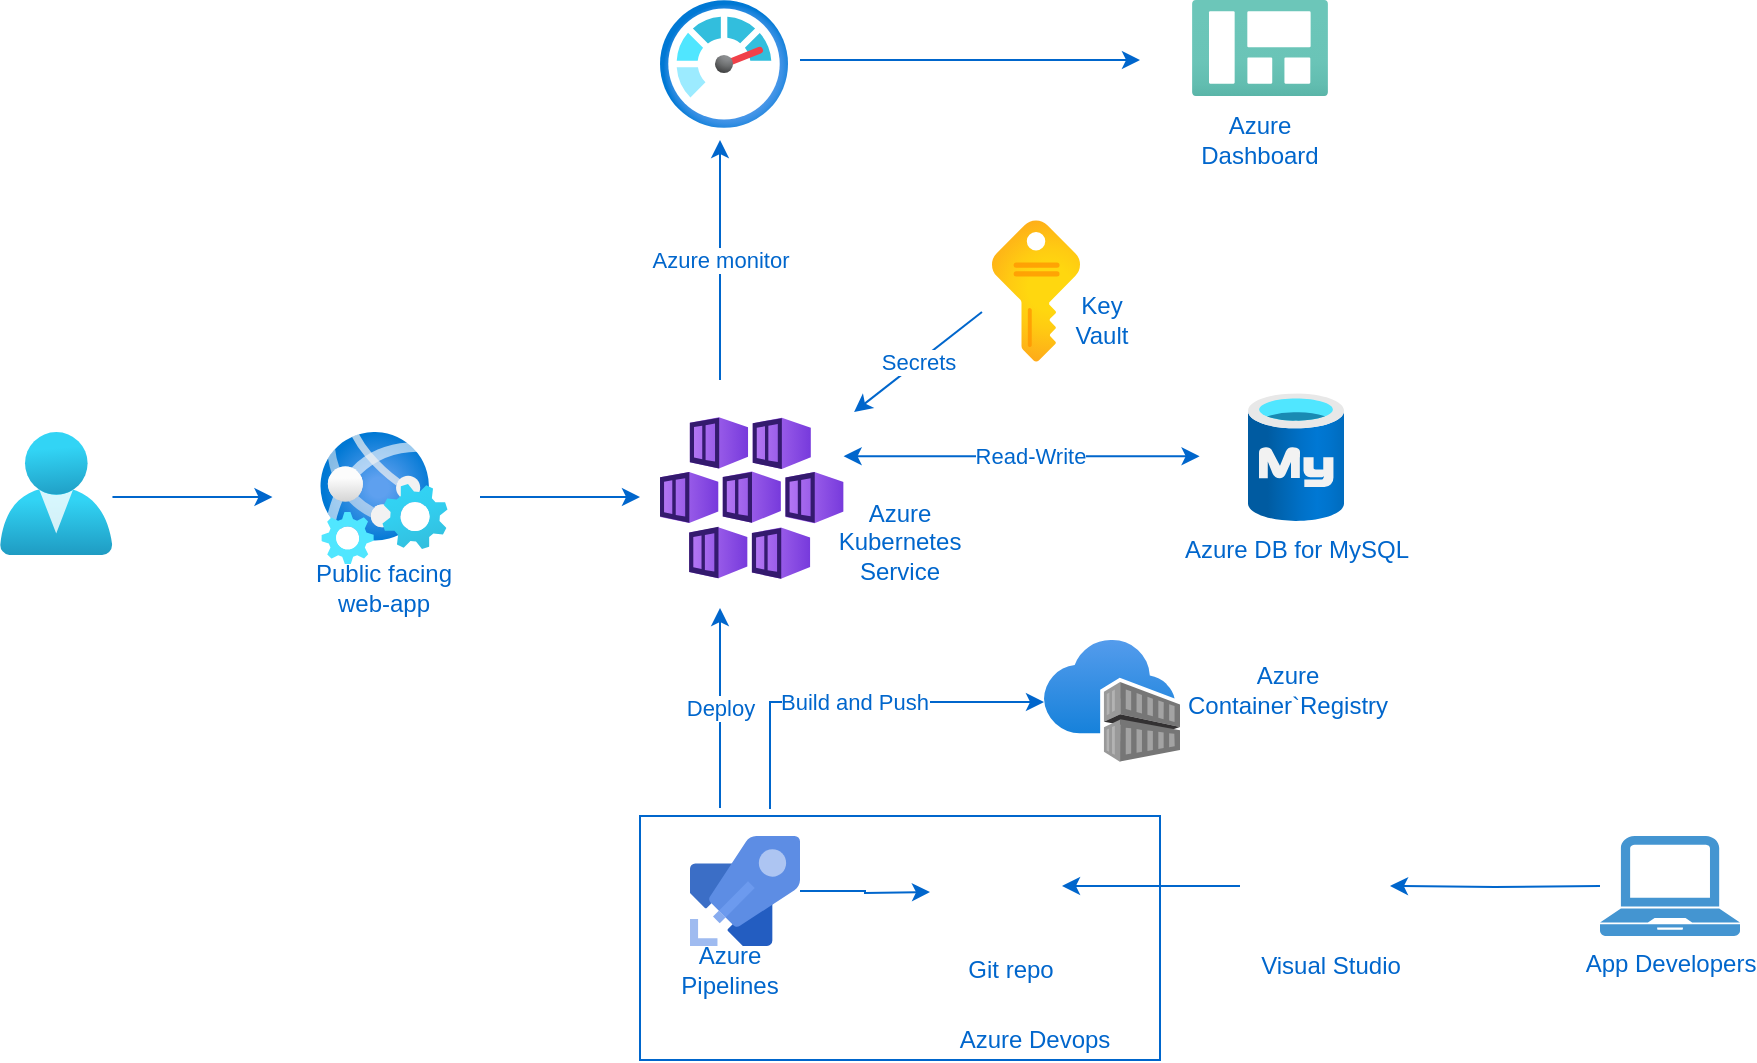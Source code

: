 <mxfile version="14.6.1" type="github">
  <diagram id="FeApv7AwOljynkFXh0qf" name="Page-1">
    <mxGraphModel dx="1684" dy="1640" grid="1" gridSize="10" guides="1" tooltips="1" connect="1" arrows="1" fold="1" page="1" pageScale="1" pageWidth="1169" pageHeight="827" math="0" shadow="0">
      <root>
        <mxCell id="0" />
        <mxCell id="1" parent="0" />
        <mxCell id="BYBcxZ3BFC2ZWahzX4ps-1" value="" style="aspect=fixed;html=1;points=[];align=center;image;fontSize=12;image=img/lib/azure2/identity/Users.svg;" vertex="1" parent="1">
          <mxGeometry x="50" y="336" width="56.23" height="61.5" as="geometry" />
        </mxCell>
        <mxCell id="BYBcxZ3BFC2ZWahzX4ps-38" value="" style="edgeStyle=orthogonalEdgeStyle;rounded=0;orthogonalLoop=1;jettySize=auto;html=1;fontColor=#0066CC;strokeColor=#0066CC;" edge="1" parent="1">
          <mxGeometry relative="1" as="geometry">
            <mxPoint x="290" y="368.5" as="sourcePoint" />
            <mxPoint x="370" y="368.5" as="targetPoint" />
          </mxGeometry>
        </mxCell>
        <mxCell id="BYBcxZ3BFC2ZWahzX4ps-4" value="" style="aspect=fixed;html=1;points=[];align=center;image;fontSize=12;image=img/lib/azure2/containers/Kubernetes_Services.svg;" vertex="1" parent="1">
          <mxGeometry x="380.0" y="328.5" width="91.8" height="81" as="geometry" />
        </mxCell>
        <object label="&lt;font color=&quot;#0066cc&quot;&gt;Azure DB for MySQL&lt;/font&gt;" id="BYBcxZ3BFC2ZWahzX4ps-5">
          <mxCell style="aspect=fixed;html=1;points=[];align=center;image;fontSize=12;image=img/lib/azure2/databases/Azure_Database_MySQL_Server.svg;" vertex="1" parent="1">
            <mxGeometry x="674" y="316.62" width="48" height="64" as="geometry" />
          </mxCell>
        </object>
        <mxCell id="BYBcxZ3BFC2ZWahzX4ps-64" value="" style="edgeStyle=orthogonalEdgeStyle;rounded=0;orthogonalLoop=1;jettySize=auto;html=1;fontColor=#0066CC;strokeColor=#0066CC;entryX=1;entryY=0.5;entryDx=0;entryDy=0;" edge="1" parent="1" target="BYBcxZ3BFC2ZWahzX4ps-7">
          <mxGeometry relative="1" as="geometry">
            <mxPoint x="850" y="563" as="sourcePoint" />
            <mxPoint x="755" y="563" as="targetPoint" />
          </mxGeometry>
        </mxCell>
        <mxCell id="BYBcxZ3BFC2ZWahzX4ps-6" value="&lt;font color=&quot;#0066cc&quot;&gt;App Developers&lt;/font&gt;" style="pointerEvents=1;shadow=0;dashed=0;html=1;strokeColor=none;fillColor=#4495D1;labelPosition=center;verticalLabelPosition=bottom;verticalAlign=top;align=center;outlineConnect=0;shape=mxgraph.veeam.laptop;" vertex="1" parent="1">
          <mxGeometry x="850" y="538" width="70" height="50" as="geometry" />
        </mxCell>
        <mxCell id="BYBcxZ3BFC2ZWahzX4ps-50" value="" style="edgeStyle=orthogonalEdgeStyle;rounded=0;orthogonalLoop=1;jettySize=auto;html=1;fontColor=#0066CC;strokeColor=#0066CC;entryX=1;entryY=0.5;entryDx=0;entryDy=0;" edge="1" parent="1" target="BYBcxZ3BFC2ZWahzX4ps-9">
          <mxGeometry relative="1" as="geometry">
            <mxPoint x="670" y="563" as="sourcePoint" />
            <mxPoint x="815" y="563" as="targetPoint" />
            <Array as="points">
              <mxPoint x="630" y="563" />
              <mxPoint x="630" y="563" />
            </Array>
          </mxGeometry>
        </mxCell>
        <mxCell id="BYBcxZ3BFC2ZWahzX4ps-7" value="" style="shape=image;html=1;verticalAlign=top;verticalLabelPosition=bottom;labelBackgroundColor=#ffffff;imageAspect=0;aspect=fixed;image=https://cdn4.iconfinder.com/data/icons/logos-brands-7/512/visual_studio-128.png" vertex="1" parent="1">
          <mxGeometry x="685" y="533" width="60" height="60" as="geometry" />
        </mxCell>
        <mxCell id="BYBcxZ3BFC2ZWahzX4ps-9" value="" style="shape=image;html=1;verticalAlign=top;verticalLabelPosition=bottom;labelBackgroundColor=#ffffff;imageAspect=0;aspect=fixed;image=https://cdn3.iconfinder.com/data/icons/social-media-2169/24/social_media_social_media_logo_git-128.png" vertex="1" parent="1">
          <mxGeometry x="521" y="533" width="60" height="60" as="geometry" />
        </mxCell>
        <mxCell id="BYBcxZ3BFC2ZWahzX4ps-18" value="&lt;font color=&quot;#0066cc&quot;&gt;Visual Studio&lt;/font&gt;" style="text;html=1;align=center;verticalAlign=middle;resizable=0;points=[];autosize=1;strokeColor=none;" vertex="1" parent="1">
          <mxGeometry x="670" y="593" width="90" height="20" as="geometry" />
        </mxCell>
        <mxCell id="BYBcxZ3BFC2ZWahzX4ps-19" value="&lt;font color=&quot;#0066cc&quot;&gt;Git repo&lt;/font&gt;" style="text;html=1;align=center;verticalAlign=middle;resizable=0;points=[];autosize=1;strokeColor=none;" vertex="1" parent="1">
          <mxGeometry x="525" y="595" width="60" height="20" as="geometry" />
        </mxCell>
        <mxCell id="BYBcxZ3BFC2ZWahzX4ps-21" value="" style="aspect=fixed;html=1;points=[];align=center;image;fontSize=12;image=img/lib/azure2/containers/Container_Registries.svg;" vertex="1" parent="1">
          <mxGeometry x="572" y="440" width="68" height="61" as="geometry" />
        </mxCell>
        <mxCell id="BYBcxZ3BFC2ZWahzX4ps-58" value="Azure Kubernetes Service" style="text;html=1;strokeColor=none;fillColor=none;align=center;verticalAlign=middle;whiteSpace=wrap;rounded=0;fontColor=#0066CC;" vertex="1" parent="1">
          <mxGeometry x="480" y="380.62" width="40" height="20" as="geometry" />
        </mxCell>
        <mxCell id="BYBcxZ3BFC2ZWahzX4ps-59" value="Azure Container`Registry" style="text;html=1;strokeColor=none;fillColor=none;align=center;verticalAlign=middle;whiteSpace=wrap;rounded=0;fontColor=#0066CC;" vertex="1" parent="1">
          <mxGeometry x="674" y="454.5" width="40" height="20" as="geometry" />
        </mxCell>
        <mxCell id="BYBcxZ3BFC2ZWahzX4ps-66" value="" style="edgeStyle=orthogonalEdgeStyle;rounded=0;orthogonalLoop=1;jettySize=auto;html=1;fontColor=#0066CC;strokeColor=#0066CC;" edge="1" parent="1" source="BYBcxZ3BFC2ZWahzX4ps-62">
          <mxGeometry relative="1" as="geometry">
            <mxPoint x="515" y="566" as="targetPoint" />
          </mxGeometry>
        </mxCell>
        <mxCell id="BYBcxZ3BFC2ZWahzX4ps-62" value="" style="aspect=fixed;html=1;points=[];align=center;image;fontSize=12;image=img/lib/mscae/Azure_Pipelines.svg;fontColor=#0066CC;strokeColor=#0066CC;fillColor=none;" vertex="1" parent="1">
          <mxGeometry x="395" y="538" width="55" height="55" as="geometry" />
        </mxCell>
        <mxCell id="BYBcxZ3BFC2ZWahzX4ps-63" value="Azure Pipelines" style="text;html=1;strokeColor=none;fillColor=none;align=center;verticalAlign=middle;whiteSpace=wrap;rounded=0;fontColor=#0066CC;" vertex="1" parent="1">
          <mxGeometry x="395" y="595" width="40" height="20" as="geometry" />
        </mxCell>
        <mxCell id="BYBcxZ3BFC2ZWahzX4ps-68" value="Deploy" style="edgeStyle=orthogonalEdgeStyle;rounded=0;orthogonalLoop=1;jettySize=auto;html=1;fontColor=#0066CC;strokeColor=#0066CC;" edge="1" parent="1">
          <mxGeometry relative="1" as="geometry">
            <mxPoint x="410" y="524" as="sourcePoint" />
            <mxPoint x="410" y="424" as="targetPoint" />
            <Array as="points">
              <mxPoint x="410" y="474" />
              <mxPoint x="410" y="474" />
            </Array>
          </mxGeometry>
        </mxCell>
        <mxCell id="BYBcxZ3BFC2ZWahzX4ps-69" value="Build and Push" style="edgeStyle=orthogonalEdgeStyle;rounded=0;orthogonalLoop=1;jettySize=auto;html=1;fontColor=#0066CC;strokeColor=#0066CC;" edge="1" parent="1" target="BYBcxZ3BFC2ZWahzX4ps-21">
          <mxGeometry relative="1" as="geometry">
            <mxPoint x="435" y="524.5" as="sourcePoint" />
            <mxPoint x="483" y="450" as="targetPoint" />
            <Array as="points">
              <mxPoint x="435" y="471" />
            </Array>
          </mxGeometry>
        </mxCell>
        <mxCell id="BYBcxZ3BFC2ZWahzX4ps-70" value="" style="rounded=0;whiteSpace=wrap;html=1;fontColor=#0066CC;strokeColor=#0066CC;fillColor=none;" vertex="1" parent="1">
          <mxGeometry x="370" y="528" width="260" height="122" as="geometry" />
        </mxCell>
        <mxCell id="BYBcxZ3BFC2ZWahzX4ps-72" value="Azure Devops" style="text;html=1;strokeColor=none;fillColor=none;align=center;verticalAlign=middle;whiteSpace=wrap;rounded=0;fontColor=#0066CC;" vertex="1" parent="1">
          <mxGeometry x="525" y="630" width="85" height="20" as="geometry" />
        </mxCell>
        <mxCell id="BYBcxZ3BFC2ZWahzX4ps-75" value="" style="endArrow=classic;startArrow=classic;html=1;fontColor=#0066CC;strokeColor=#0066CC;" edge="1" parent="1">
          <mxGeometry width="50" height="50" relative="1" as="geometry">
            <mxPoint x="471.8" y="348.12" as="sourcePoint" />
            <mxPoint x="649.8" y="348.12" as="targetPoint" />
          </mxGeometry>
        </mxCell>
        <mxCell id="BYBcxZ3BFC2ZWahzX4ps-76" value="Read-Write" style="edgeLabel;html=1;align=center;verticalAlign=middle;resizable=0;points=[];fontColor=#0066CC;" vertex="1" connectable="0" parent="BYBcxZ3BFC2ZWahzX4ps-75">
          <mxGeometry x="0.039" relative="1" as="geometry">
            <mxPoint as="offset" />
          </mxGeometry>
        </mxCell>
        <mxCell id="BYBcxZ3BFC2ZWahzX4ps-79" value="" style="aspect=fixed;html=1;points=[];align=center;image;fontSize=12;image=img/lib/azure2/general/Subscriptions.svg;fontColor=#0066CC;strokeColor=#0066CC;fillColor=none;" vertex="1" parent="1">
          <mxGeometry x="546" y="230" width="44" height="71" as="geometry" />
        </mxCell>
        <mxCell id="BYBcxZ3BFC2ZWahzX4ps-80" value="Key Vault" style="text;html=1;strokeColor=none;fillColor=none;align=center;verticalAlign=middle;whiteSpace=wrap;rounded=0;fontColor=#0066CC;" vertex="1" parent="1">
          <mxGeometry x="581" y="270" width="40" height="20" as="geometry" />
        </mxCell>
        <mxCell id="BYBcxZ3BFC2ZWahzX4ps-83" value="Secrets" style="endArrow=classic;html=1;fontColor=#0066CC;strokeColor=#0066CC;exitX=-0.114;exitY=0.648;exitDx=0;exitDy=0;exitPerimeter=0;entryX=1.057;entryY=-0.031;entryDx=0;entryDy=0;entryPerimeter=0;" edge="1" parent="1" source="BYBcxZ3BFC2ZWahzX4ps-79" target="BYBcxZ3BFC2ZWahzX4ps-4">
          <mxGeometry width="50" height="50" relative="1" as="geometry">
            <mxPoint x="475" y="316.62" as="sourcePoint" />
            <mxPoint x="370" y="280" as="targetPoint" />
          </mxGeometry>
        </mxCell>
        <mxCell id="BYBcxZ3BFC2ZWahzX4ps-84" value="" style="aspect=fixed;html=1;points=[];align=center;image;fontSize=12;image=img/lib/azure2/preview/Web_Environment.svg;fontColor=#0066CC;strokeColor=#0066CC;fillColor=none;" vertex="1" parent="1">
          <mxGeometry x="210" y="336" width="64" height="66" as="geometry" />
        </mxCell>
        <mxCell id="BYBcxZ3BFC2ZWahzX4ps-85" value="Public facing web-app" style="text;html=1;strokeColor=none;fillColor=none;align=center;verticalAlign=middle;whiteSpace=wrap;rounded=0;fontColor=#0066CC;" vertex="1" parent="1">
          <mxGeometry x="197" y="404" width="90" height="20" as="geometry" />
        </mxCell>
        <mxCell id="BYBcxZ3BFC2ZWahzX4ps-86" value="" style="edgeStyle=orthogonalEdgeStyle;rounded=0;orthogonalLoop=1;jettySize=auto;html=1;fontColor=#0066CC;strokeColor=#0066CC;" edge="1" parent="1">
          <mxGeometry relative="1" as="geometry">
            <mxPoint x="106.23" y="368.5" as="sourcePoint" />
            <mxPoint x="186.23" y="368.5" as="targetPoint" />
          </mxGeometry>
        </mxCell>
        <mxCell id="BYBcxZ3BFC2ZWahzX4ps-87" value="" style="aspect=fixed;html=1;points=[];align=center;image;fontSize=12;image=img/lib/azure2/management_governance/Monitor.svg;fontColor=#0066CC;strokeColor=#0066CC;fillColor=none;" vertex="1" parent="1">
          <mxGeometry x="380" y="120" width="64" height="64" as="geometry" />
        </mxCell>
        <mxCell id="BYBcxZ3BFC2ZWahzX4ps-88" value="Azure monitor" style="edgeStyle=orthogonalEdgeStyle;rounded=0;orthogonalLoop=1;jettySize=auto;html=1;fontColor=#0066CC;strokeColor=#0066CC;" edge="1" parent="1">
          <mxGeometry relative="1" as="geometry">
            <mxPoint x="410" y="310" as="sourcePoint" />
            <mxPoint x="410" y="190" as="targetPoint" />
            <Array as="points">
              <mxPoint x="410" y="240" />
              <mxPoint x="410" y="240" />
            </Array>
          </mxGeometry>
        </mxCell>
        <mxCell id="BYBcxZ3BFC2ZWahzX4ps-90" value="" style="aspect=fixed;html=1;points=[];align=center;image;fontSize=12;image=img/lib/azure2/general/Dashboard.svg;fontColor=#0066CC;strokeColor=#0066CC;fillColor=none;" vertex="1" parent="1">
          <mxGeometry x="646" y="120" width="68" height="48" as="geometry" />
        </mxCell>
        <mxCell id="BYBcxZ3BFC2ZWahzX4ps-92" value="" style="endArrow=classic;html=1;fontColor=#0066CC;strokeColor=#0066CC;" edge="1" parent="1">
          <mxGeometry width="50" height="50" relative="1" as="geometry">
            <mxPoint x="450" y="150" as="sourcePoint" />
            <mxPoint x="620" y="150" as="targetPoint" />
          </mxGeometry>
        </mxCell>
        <mxCell id="BYBcxZ3BFC2ZWahzX4ps-93" value="Azure Dashboard" style="text;html=1;strokeColor=none;fillColor=none;align=center;verticalAlign=middle;whiteSpace=wrap;rounded=0;fontColor=#0066CC;" vertex="1" parent="1">
          <mxGeometry x="660" y="180" width="40" height="20" as="geometry" />
        </mxCell>
      </root>
    </mxGraphModel>
  </diagram>
</mxfile>
